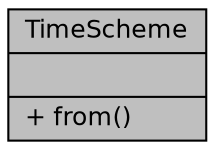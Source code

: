 digraph "TimeScheme"
{
  bgcolor="transparent";
  edge [fontname="Helvetica",fontsize="12",labelfontname="Helvetica",labelfontsize="12"];
  node [fontname="Helvetica",fontsize="12",shape=record];
  Node1 [label="{TimeScheme\n||+ from()\l}",height=0.2,width=0.4,color="black", fillcolor="grey75", style="filled", fontcolor="black"];
}
